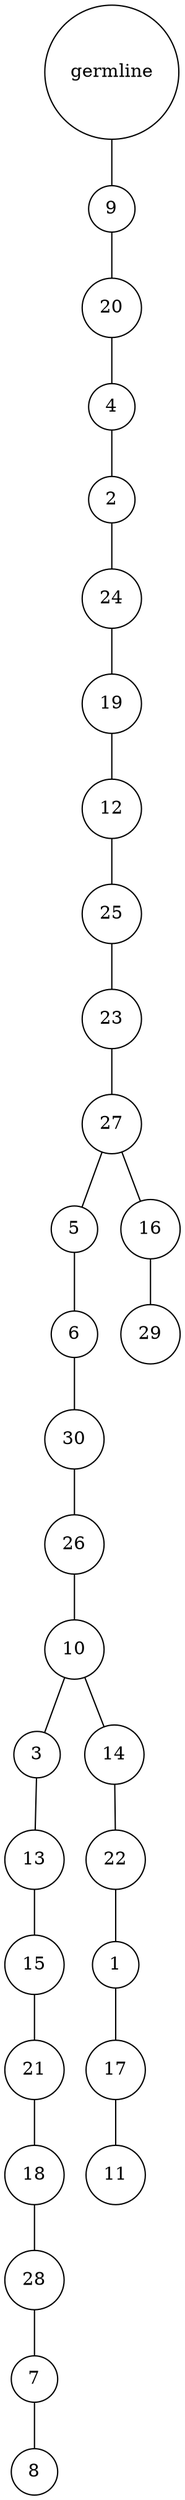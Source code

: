 graph {
	rankdir=UD;
	splines=line;
	node [shape=circle]
	"0x7f1a3ac984c0" [label="germline"];
	"0x7f1a3ac984f0" [label="9"];
	"0x7f1a3ac984c0" -- "0x7f1a3ac984f0" ;
	"0x7f1a3ac98520" [label="20"];
	"0x7f1a3ac984f0" -- "0x7f1a3ac98520" ;
	"0x7f1a3ac98550" [label="4"];
	"0x7f1a3ac98520" -- "0x7f1a3ac98550" ;
	"0x7f1a3ac98580" [label="2"];
	"0x7f1a3ac98550" -- "0x7f1a3ac98580" ;
	"0x7f1a3ac985b0" [label="24"];
	"0x7f1a3ac98580" -- "0x7f1a3ac985b0" ;
	"0x7f1a3ac985e0" [label="19"];
	"0x7f1a3ac985b0" -- "0x7f1a3ac985e0" ;
	"0x7f1a3ac98610" [label="12"];
	"0x7f1a3ac985e0" -- "0x7f1a3ac98610" ;
	"0x7f1a3ac98640" [label="25"];
	"0x7f1a3ac98610" -- "0x7f1a3ac98640" ;
	"0x7f1a3ac98670" [label="23"];
	"0x7f1a3ac98640" -- "0x7f1a3ac98670" ;
	"0x7f1a3ac986a0" [label="27"];
	"0x7f1a3ac98670" -- "0x7f1a3ac986a0" ;
	"0x7f1a3ac986d0" [label="5"];
	"0x7f1a3ac986a0" -- "0x7f1a3ac986d0" ;
	"0x7f1a3ac98700" [label="6"];
	"0x7f1a3ac986d0" -- "0x7f1a3ac98700" ;
	"0x7f1a3ac98730" [label="30"];
	"0x7f1a3ac98700" -- "0x7f1a3ac98730" ;
	"0x7f1a3ac98760" [label="26"];
	"0x7f1a3ac98730" -- "0x7f1a3ac98760" ;
	"0x7f1a3ac98790" [label="10"];
	"0x7f1a3ac98760" -- "0x7f1a3ac98790" ;
	"0x7f1a3ac987c0" [label="3"];
	"0x7f1a3ac98790" -- "0x7f1a3ac987c0" ;
	"0x7f1a3ac987f0" [label="13"];
	"0x7f1a3ac987c0" -- "0x7f1a3ac987f0" ;
	"0x7f1a3ac98820" [label="15"];
	"0x7f1a3ac987f0" -- "0x7f1a3ac98820" ;
	"0x7f1a3ac98850" [label="21"];
	"0x7f1a3ac98820" -- "0x7f1a3ac98850" ;
	"0x7f1a3ac98880" [label="18"];
	"0x7f1a3ac98850" -- "0x7f1a3ac98880" ;
	"0x7f1a3ac988b0" [label="28"];
	"0x7f1a3ac98880" -- "0x7f1a3ac988b0" ;
	"0x7f1a3ac988e0" [label="7"];
	"0x7f1a3ac988b0" -- "0x7f1a3ac988e0" ;
	"0x7f1a3ac98910" [label="8"];
	"0x7f1a3ac988e0" -- "0x7f1a3ac98910" ;
	"0x7f1a3ac98940" [label="14"];
	"0x7f1a3ac98790" -- "0x7f1a3ac98940" ;
	"0x7f1a3ac98970" [label="22"];
	"0x7f1a3ac98940" -- "0x7f1a3ac98970" ;
	"0x7f1a3ac989a0" [label="1"];
	"0x7f1a3ac98970" -- "0x7f1a3ac989a0" ;
	"0x7f1a3ac989d0" [label="17"];
	"0x7f1a3ac989a0" -- "0x7f1a3ac989d0" ;
	"0x7f1a3ac98a00" [label="11"];
	"0x7f1a3ac989d0" -- "0x7f1a3ac98a00" ;
	"0x7f1a3ac98a30" [label="16"];
	"0x7f1a3ac986a0" -- "0x7f1a3ac98a30" ;
	"0x7f1a3ac98a60" [label="29"];
	"0x7f1a3ac98a30" -- "0x7f1a3ac98a60" ;
}
